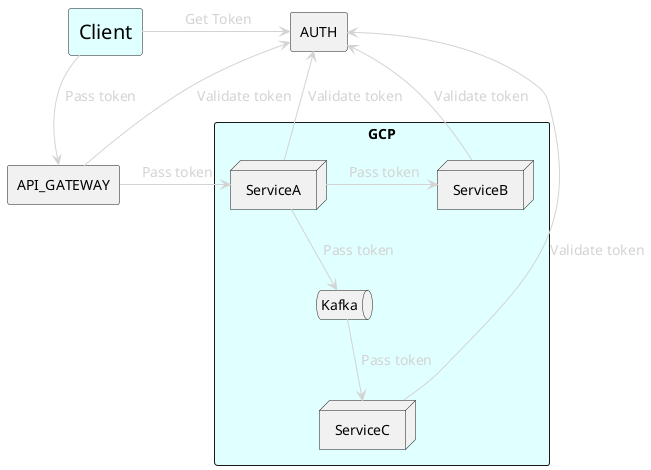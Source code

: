 @startuml

' scale 1000 width

!$disabled = "<color:lightgray><size:14>"

rectangle "<size:20>Client" as Client #LightCyan
rectangle "AUTH" as Auth
rectangle "API_GATEWAY" as APIG

rectangle GCP #LightCyan {
    node "ServiceA" as ServiceA
    node "ServiceB" as ServiceB
    node "ServiceC" as ServiceC
    queue "Kafka" as Queue
}

' start
Client -right[#lightgray]-> Auth : $disabled Get Token
Client -right[#lightgray]-> APIG : $disabled Pass token
APIG -up[#lightgray]-> Auth : $disabled Validate token
APIG -right[#lightgray]-> ServiceA : $disabled Pass token
ServiceA -up[#lightgray]-> Auth : $disabled Validate token
ServiceA -right[#lightgray]-> ServiceB : $disabled Pass token
ServiceB -up[#lightgray]-> Auth : $disabled Validate token
ServiceA -down[#lightgray]-> Queue : $disabled Pass token
Queue -down[#lightgray]-> ServiceC : $disabled Pass token
ServiceC -up[#lightgray]-> Auth : $disabled Validate token
' end

@enduml
